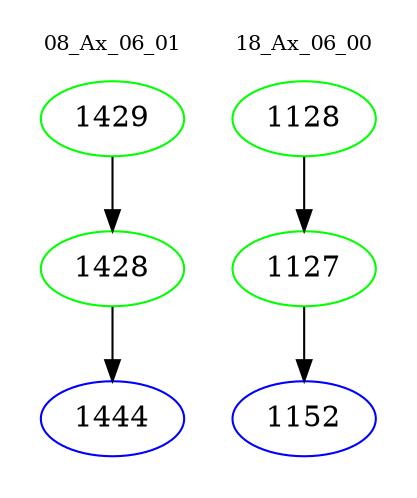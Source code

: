 digraph{
subgraph cluster_0 {
color = white
label = "08_Ax_06_01";
fontsize=10;
T0_1429 [label="1429", color="green"]
T0_1429 -> T0_1428 [color="black"]
T0_1428 [label="1428", color="green"]
T0_1428 -> T0_1444 [color="black"]
T0_1444 [label="1444", color="blue"]
}
subgraph cluster_1 {
color = white
label = "18_Ax_06_00";
fontsize=10;
T1_1128 [label="1128", color="green"]
T1_1128 -> T1_1127 [color="black"]
T1_1127 [label="1127", color="green"]
T1_1127 -> T1_1152 [color="black"]
T1_1152 [label="1152", color="blue"]
}
}
